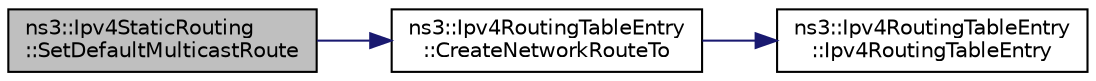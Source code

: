 digraph "ns3::Ipv4StaticRouting::SetDefaultMulticastRoute"
{
 // LATEX_PDF_SIZE
  edge [fontname="Helvetica",fontsize="10",labelfontname="Helvetica",labelfontsize="10"];
  node [fontname="Helvetica",fontsize="10",shape=record];
  rankdir="LR";
  Node1 [label="ns3::Ipv4StaticRouting\l::SetDefaultMulticastRoute",height=0.2,width=0.4,color="black", fillcolor="grey75", style="filled", fontcolor="black",tooltip="Add a default multicast route to the static routing table."];
  Node1 -> Node2 [color="midnightblue",fontsize="10",style="solid",fontname="Helvetica"];
  Node2 [label="ns3::Ipv4RoutingTableEntry\l::CreateNetworkRouteTo",height=0.2,width=0.4,color="black", fillcolor="white", style="filled",URL="$classns3_1_1_ipv4_routing_table_entry.html#abe3447a00495ded05ab095673531947a",tooltip=" "];
  Node2 -> Node3 [color="midnightblue",fontsize="10",style="solid",fontname="Helvetica"];
  Node3 [label="ns3::Ipv4RoutingTableEntry\l::Ipv4RoutingTableEntry",height=0.2,width=0.4,color="black", fillcolor="white", style="filled",URL="$classns3_1_1_ipv4_routing_table_entry.html#a3d6d000918b3b54e0832ebab9f5d6933",tooltip="This constructor does nothing."];
}
